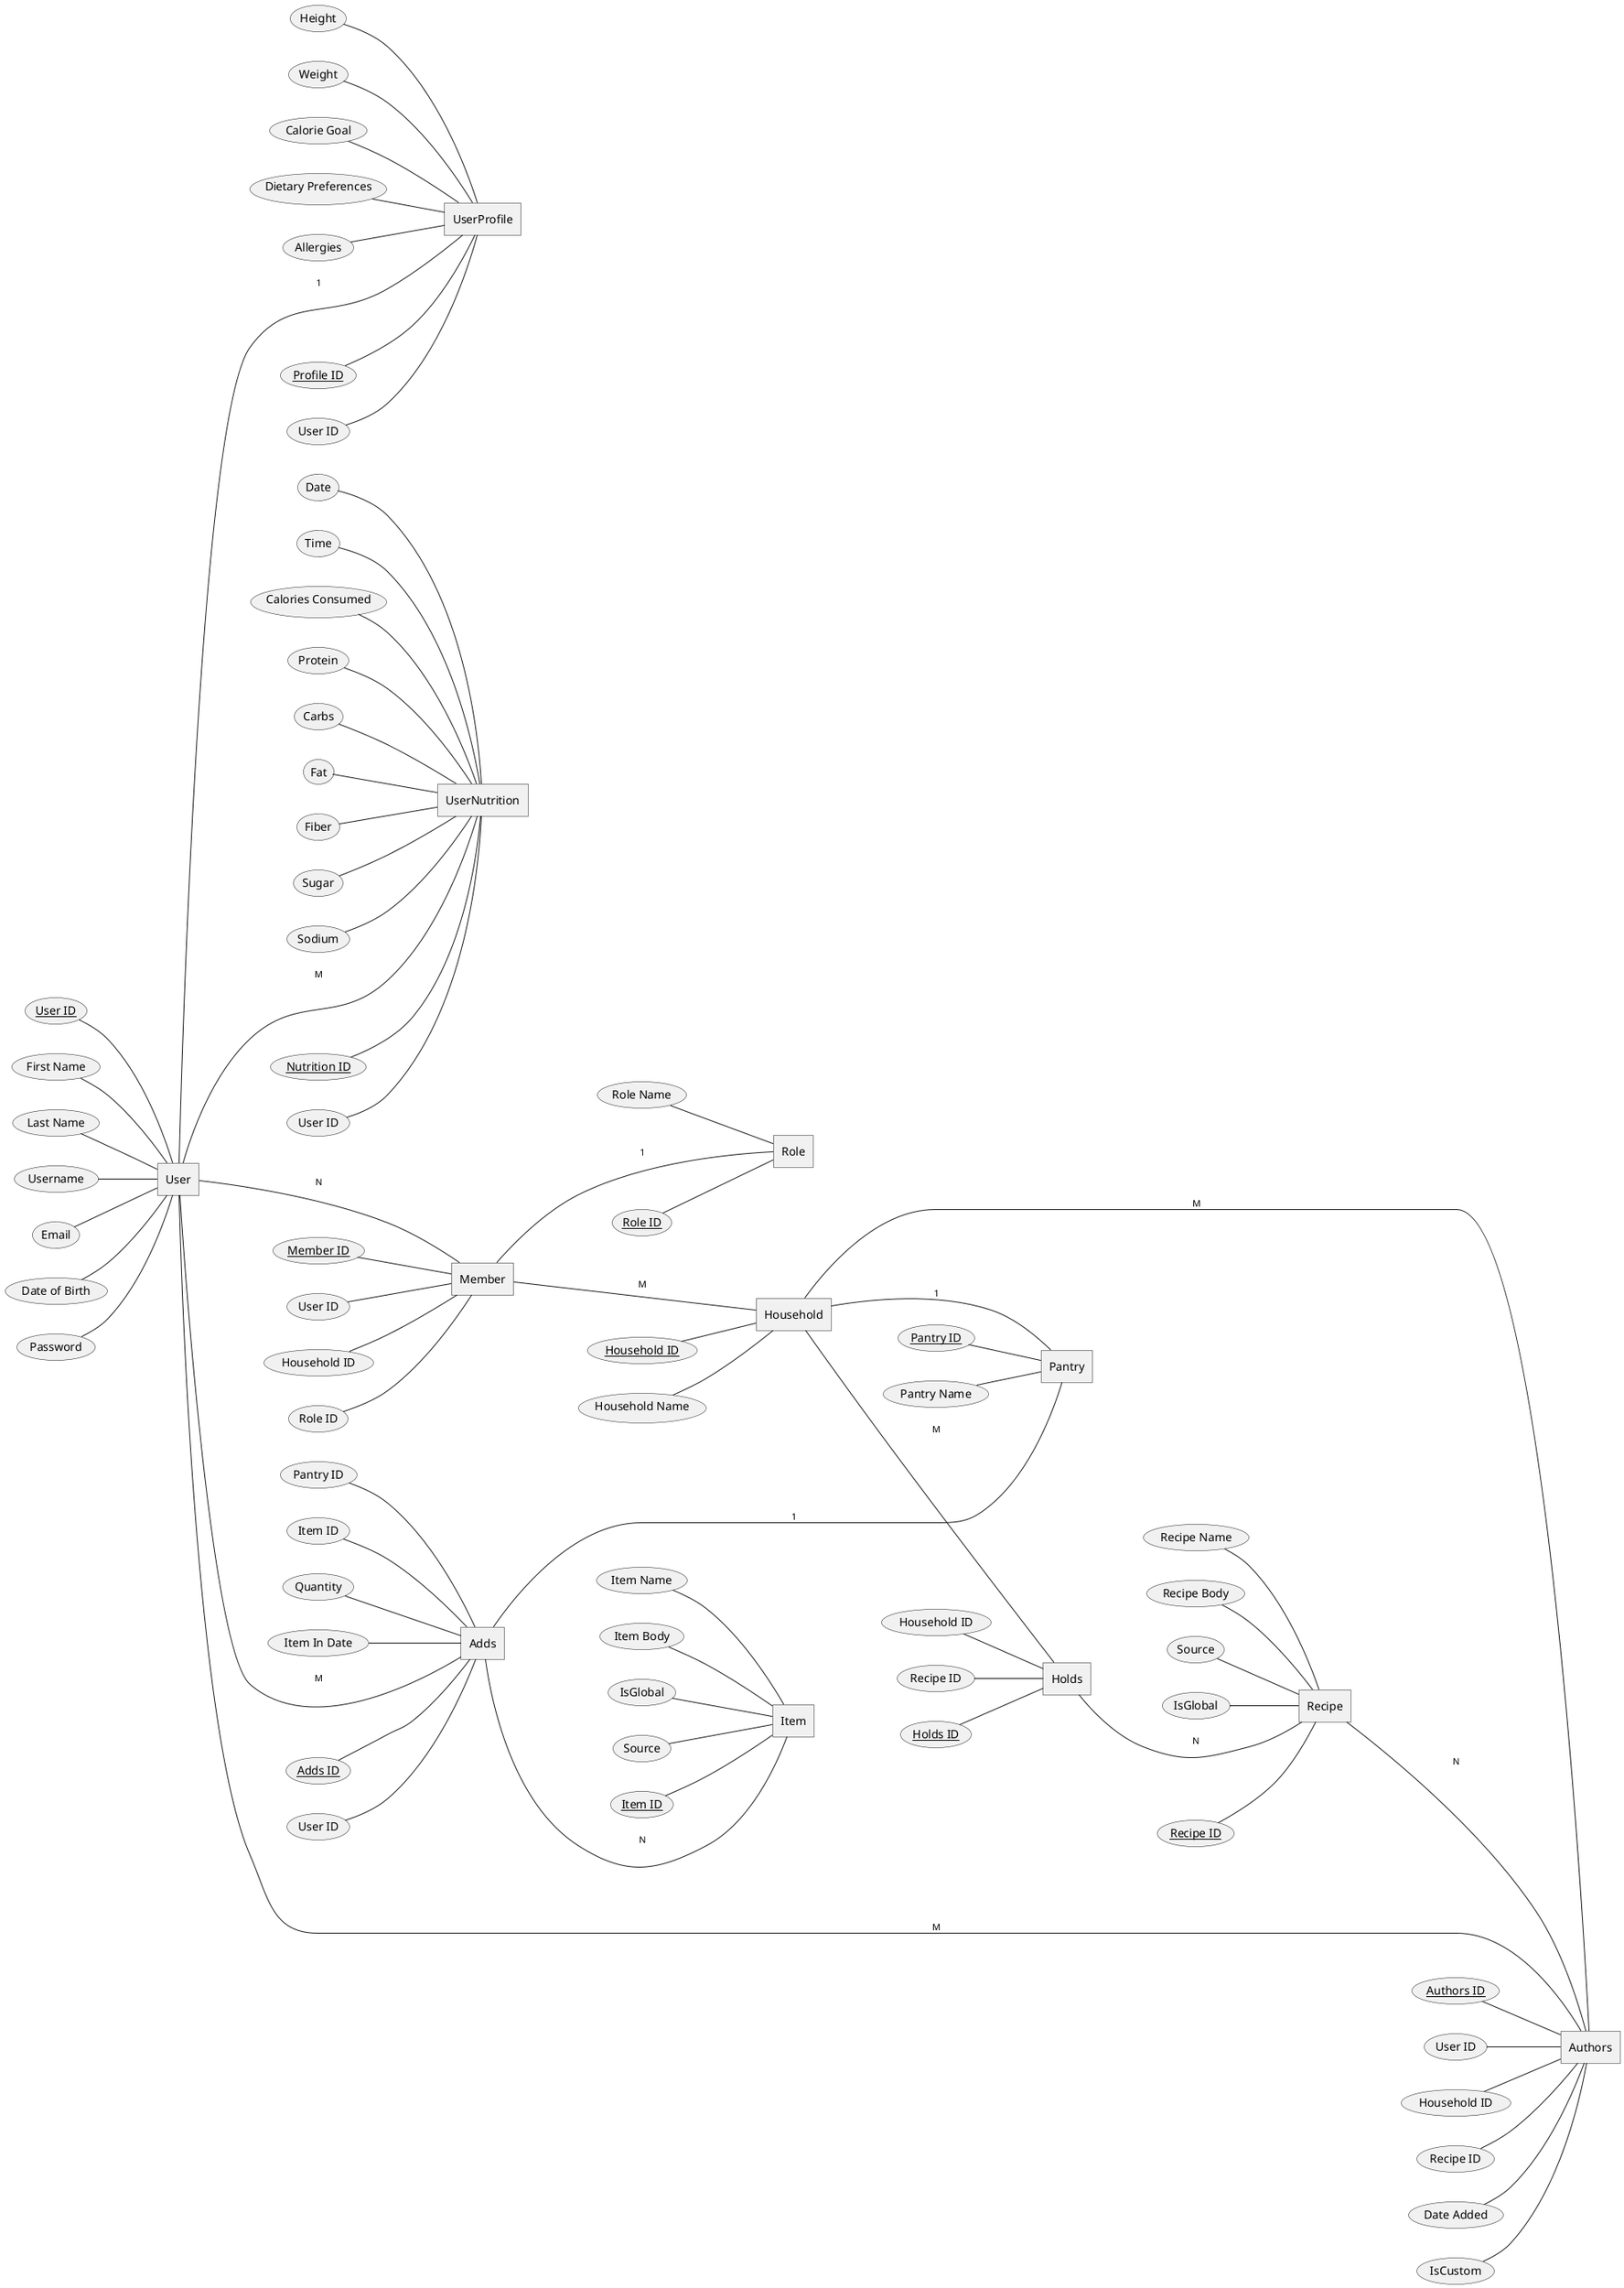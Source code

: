 ' Created-By: Rohan Plante, Thomas Bruce
@startuml
@startchen
left to right direction

entity User {
    User ID <<key>>
    First Name
    Last Name
    Username
    Email
    Date of Birth
    Password
}

entity UserProfile {
    Profile ID <<key>>
    User ID <<FK>>
    Height
    Weight
    Calorie Goal
    Dietary Preferences
    Allergies
}

entity UserNutrition {
    ' UserNutrition: stores calorie and macronutrient data per user.
    ' Allows daily tracking/logging and dietary goal management.
    Nutrition ID <<key>>
    User ID <<FK>>
    Date
    Time
    Calories Consumed
    Protein
    Carbs
    Fat
    Fiber
    Sugar
    Sodium
}

entity Role {
    Role ID <<key>>
    Role Name
}

entity Household {
    Household ID <<key>>
    Household Name
}

entity Pantry {
    Pantry ID <<key>>
    Pantry Name
}

entity Item {
    Item ID <<key>>
    Item Name
    Item Body
    Source
    ' e.g., "openfoodfacts", "custom"
    IsGlobal
    ' boolean: true if from Open Food Facts
}

entity Recipe {
    Recipe ID <<key>>
    Recipe Name
    Recipe Body
    Source
    ' e.g., "fathub", "custom"
    IsGlobal
    ' boolean: true if from Fathub dataset
}

' Associative  Entities
' Member: connects Users and Households with Roles
entity Member {
    Member ID <<key>>
    User ID <<FK>>
    Household ID <<FK>>
    Role ID <<FK>>
}

' Adds: connects User, Item, and Pantry
' Tracks who added what to where and when.
entity Adds {
    Adds ID <<key>>
    User ID <<FK>>
    Pantry ID <<FK>>
    Item ID <<FK>>
    Quantity
    Item In Date
}

' Authors: Connects User, Household, and Recipe.
' Tracks which User (added/created) a Recipe in which Household.
entity Authors {
    Authors ID <<key>>
    User ID <<FK>>
    Household ID <<FK>>
    Recipe ID <<FK>>
    Date Added
    IsCustom
    ' boolean: true if recipe is custom to this household/user
}

' Holds: connects Households with Recipes they use or save.
entity Holds {
    Holds ID <<key>>
    Household ID <<FK>>
    Recipe ID <<FK>>
}

' Relationships
' User <-> UserProfile
' Each User has exactly one Profile
User -1- UserProfile

' User <-> UserNutrition
' Each User can have multiple Nutrition records/logs
User -M- UserNutrition

' User <-> Member <-> Household
' A User can belong to many Households
' A Household can have many Users.
User -N- Member
Member -M- Household

' Member <-> Role
' Each Member has exactly one Role (Admin, Member, Guest)
Member -1- Role

' Household <-> Pantry
' Each Household owns exactly one Pantry.
Household -1- Pantry

' User <-> Adds <-> Item & Pantry
' A User can add many Items to a Pantry.
' Each Adds record links one User, one Pantry, and one Item.
User -M- Adds
Adds -N- Item
Adds -1- Pantry

' User <-> Household <-> Recipe
' A User can author many Recipes within a specific Household.
' A Recipe can be authored in multiple Households by different Users.
User -M- Authors
Household -M- Authors
Recipe -N- Authors

' Household <-> Holds <-> Recipe
' A Household can hold (save/use) multiple Recipes.
' Recipes can appear in multiple Households.
Household -M- Holds
Holds -N- Recipe

@endchen
@enduml
